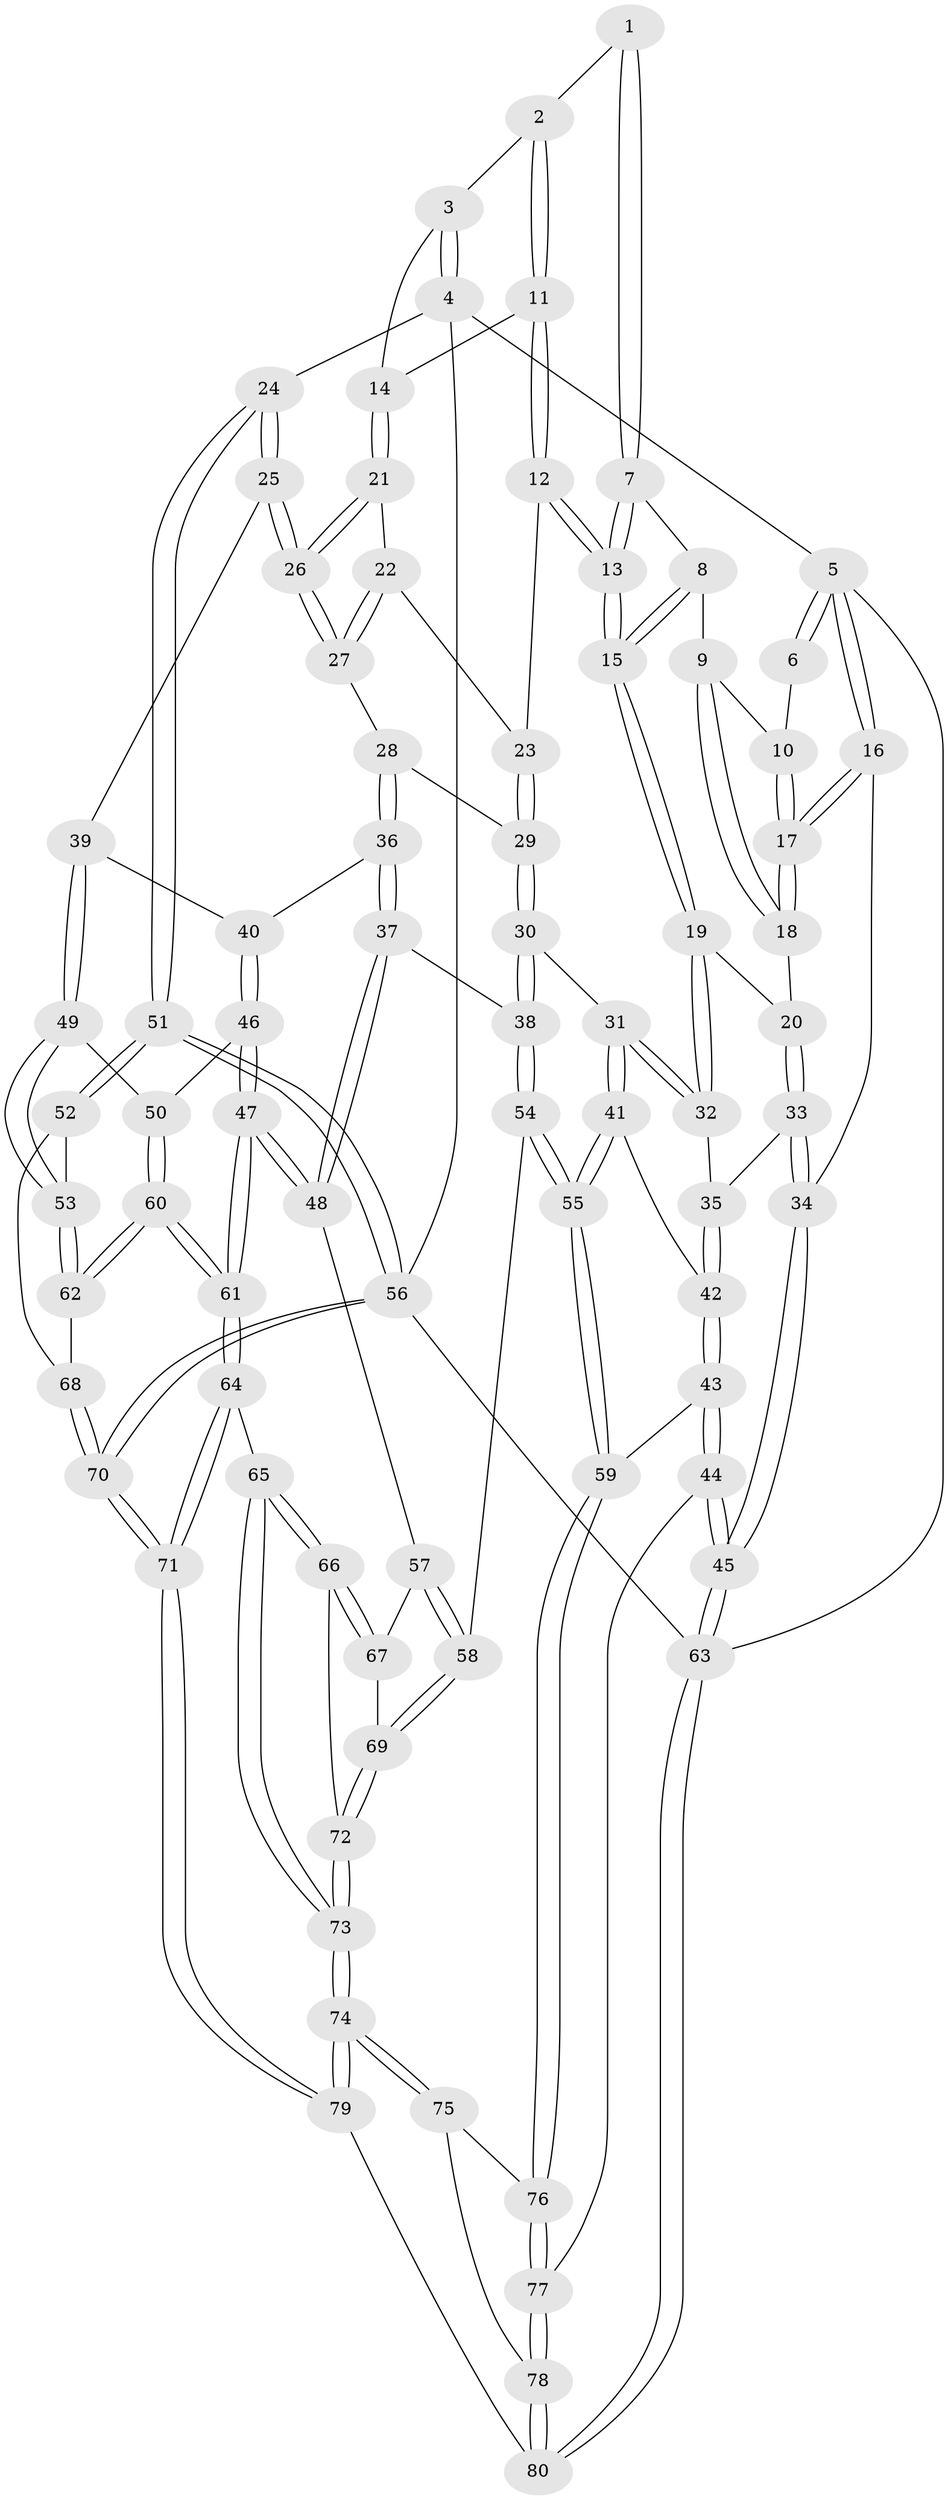 // coarse degree distribution, {4: 0.375, 5: 0.3, 9: 0.025, 2: 0.025, 3: 0.125, 6: 0.15}
// Generated by graph-tools (version 1.1) at 2025/21/03/04/25 18:21:07]
// undirected, 80 vertices, 197 edges
graph export_dot {
graph [start="1"]
  node [color=gray90,style=filled];
  1 [pos="+0.28736605956542277+0"];
  2 [pos="+0.44514130940404567+0"];
  3 [pos="+0.7410274780091267+0"];
  4 [pos="+1+0"];
  5 [pos="+0+0"];
  6 [pos="+0.09879753305779157+0"];
  7 [pos="+0.2710677784587449+0"];
  8 [pos="+0.12226015269957134+0.10386149906902621"];
  9 [pos="+0.08914258266902186+0.09987761714384465"];
  10 [pos="+0.08658380448463934+0.09804075231562019"];
  11 [pos="+0.437312850738451+0.1289635040776435"];
  12 [pos="+0.347935830084474+0.20190237894306234"];
  13 [pos="+0.3290866460899016+0.20631697875209962"];
  14 [pos="+0.6025956576112839+0.11399753886628547"];
  15 [pos="+0.30399292914487885+0.23005691417458138"];
  16 [pos="+0+0.11186298578292174"];
  17 [pos="+0+0.11255865499000911"];
  18 [pos="+0.07829435413042608+0.2193763046927856"];
  19 [pos="+0.2866013291094407+0.2694790771683"];
  20 [pos="+0.10028615936722203+0.2852887792485697"];
  21 [pos="+0.6042004046490486+0.11896091924042217"];
  22 [pos="+0.5641358228161167+0.25396433568709503"];
  23 [pos="+0.5091313739074592+0.2825310653778851"];
  24 [pos="+1+0.2561632760296964"];
  25 [pos="+0.9618500623693452+0.3213830556303906"];
  26 [pos="+0.8074410413620884+0.29993422496092587"];
  27 [pos="+0.6807803441168288+0.33258968818259615"];
  28 [pos="+0.6293089184566841+0.3819983280297932"];
  29 [pos="+0.5143312411146447+0.35237224662684713"];
  30 [pos="+0.4258844864677224+0.4806703069469847"];
  31 [pos="+0.3484176481683141+0.45994424328826056"];
  32 [pos="+0.2969232747566197+0.3530710945585945"];
  33 [pos="+0+0.41035475750585193"];
  34 [pos="+0+0.42857841643261735"];
  35 [pos="+0.07405626169485116+0.4593244230475937"];
  36 [pos="+0.605111290955501+0.48660836058531753"];
  37 [pos="+0.5154897707170057+0.5402397420736131"];
  38 [pos="+0.44078879270566484+0.49351227747964826"];
  39 [pos="+0.9466212036890013+0.34374394720678114"];
  40 [pos="+0.7266646901693427+0.5175379519838355"];
  41 [pos="+0.30178287301703866+0.5139705985719885"];
  42 [pos="+0.17181911841789269+0.5693049404896402"];
  43 [pos="+0.1514268763492628+0.6347312678299497"];
  44 [pos="+0+0.7854645406097698"];
  45 [pos="+0+0.8050634880183059"];
  46 [pos="+0.7214739950549589+0.6050015007876235"];
  47 [pos="+0.6654705702977074+0.7114482655857837"];
  48 [pos="+0.5493338193131927+0.6626547583027551"];
  49 [pos="+0.8742999717093392+0.6031175988700883"];
  50 [pos="+0.8115047963955806+0.6103493625290606"];
  51 [pos="+1+0.7480712189647861"];
  52 [pos="+0.9562836761672913+0.7195646443267371"];
  53 [pos="+0.891061397157448+0.703987868231438"];
  54 [pos="+0.34769928120584714+0.7513256752652206"];
  55 [pos="+0.3336721432646603+0.7523778168047242"];
  56 [pos="+1+1"];
  57 [pos="+0.5056375792805534+0.699236351245737"];
  58 [pos="+0.37750011464228894+0.7539489766627356"];
  59 [pos="+0.3151374732897608+0.7622648552076777"];
  60 [pos="+0.7371739733247363+0.7884625130683789"];
  61 [pos="+0.7217276726327363+0.7951233763829041"];
  62 [pos="+0.8036581968635241+0.762996434600892"];
  63 [pos="+0+1"];
  64 [pos="+0.713493762837825+0.8513712437240213"];
  65 [pos="+0.6173341443720488+0.8825556741408683"];
  66 [pos="+0.6009699793146585+0.8740051409028842"];
  67 [pos="+0.52446240340567+0.8301189698072404"];
  68 [pos="+0.9121181044977027+0.8394738036743192"];
  69 [pos="+0.4523086118487698+0.8621943763658231"];
  70 [pos="+1+1"];
  71 [pos="+0.9813235420871844+1"];
  72 [pos="+0.4530025047952416+0.8720235358008849"];
  73 [pos="+0.45540668671540346+1"];
  74 [pos="+0.429977694149634+1"];
  75 [pos="+0.33786780476641776+0.8900184317983643"];
  76 [pos="+0.309388905845141+0.7712671312175763"];
  77 [pos="+0.17221923768476946+0.8615092425709177"];
  78 [pos="+0.20423088442433773+0.9574256036225199"];
  79 [pos="+0.40716203247197746+1"];
  80 [pos="+0.2618956293838136+1"];
  1 -- 2;
  1 -- 7;
  1 -- 7;
  2 -- 3;
  2 -- 11;
  2 -- 11;
  3 -- 4;
  3 -- 4;
  3 -- 14;
  4 -- 5;
  4 -- 24;
  4 -- 56;
  5 -- 6;
  5 -- 6;
  5 -- 16;
  5 -- 16;
  5 -- 63;
  6 -- 10;
  7 -- 8;
  7 -- 13;
  7 -- 13;
  8 -- 9;
  8 -- 15;
  8 -- 15;
  9 -- 10;
  9 -- 18;
  9 -- 18;
  10 -- 17;
  10 -- 17;
  11 -- 12;
  11 -- 12;
  11 -- 14;
  12 -- 13;
  12 -- 13;
  12 -- 23;
  13 -- 15;
  13 -- 15;
  14 -- 21;
  14 -- 21;
  15 -- 19;
  15 -- 19;
  16 -- 17;
  16 -- 17;
  16 -- 34;
  17 -- 18;
  17 -- 18;
  18 -- 20;
  19 -- 20;
  19 -- 32;
  19 -- 32;
  20 -- 33;
  20 -- 33;
  21 -- 22;
  21 -- 26;
  21 -- 26;
  22 -- 23;
  22 -- 27;
  22 -- 27;
  23 -- 29;
  23 -- 29;
  24 -- 25;
  24 -- 25;
  24 -- 51;
  24 -- 51;
  25 -- 26;
  25 -- 26;
  25 -- 39;
  26 -- 27;
  26 -- 27;
  27 -- 28;
  28 -- 29;
  28 -- 36;
  28 -- 36;
  29 -- 30;
  29 -- 30;
  30 -- 31;
  30 -- 38;
  30 -- 38;
  31 -- 32;
  31 -- 32;
  31 -- 41;
  31 -- 41;
  32 -- 35;
  33 -- 34;
  33 -- 34;
  33 -- 35;
  34 -- 45;
  34 -- 45;
  35 -- 42;
  35 -- 42;
  36 -- 37;
  36 -- 37;
  36 -- 40;
  37 -- 38;
  37 -- 48;
  37 -- 48;
  38 -- 54;
  38 -- 54;
  39 -- 40;
  39 -- 49;
  39 -- 49;
  40 -- 46;
  40 -- 46;
  41 -- 42;
  41 -- 55;
  41 -- 55;
  42 -- 43;
  42 -- 43;
  43 -- 44;
  43 -- 44;
  43 -- 59;
  44 -- 45;
  44 -- 45;
  44 -- 77;
  45 -- 63;
  45 -- 63;
  46 -- 47;
  46 -- 47;
  46 -- 50;
  47 -- 48;
  47 -- 48;
  47 -- 61;
  47 -- 61;
  48 -- 57;
  49 -- 50;
  49 -- 53;
  49 -- 53;
  50 -- 60;
  50 -- 60;
  51 -- 52;
  51 -- 52;
  51 -- 56;
  51 -- 56;
  52 -- 53;
  52 -- 68;
  53 -- 62;
  53 -- 62;
  54 -- 55;
  54 -- 55;
  54 -- 58;
  55 -- 59;
  55 -- 59;
  56 -- 70;
  56 -- 70;
  56 -- 63;
  57 -- 58;
  57 -- 58;
  57 -- 67;
  58 -- 69;
  58 -- 69;
  59 -- 76;
  59 -- 76;
  60 -- 61;
  60 -- 61;
  60 -- 62;
  60 -- 62;
  61 -- 64;
  61 -- 64;
  62 -- 68;
  63 -- 80;
  63 -- 80;
  64 -- 65;
  64 -- 71;
  64 -- 71;
  65 -- 66;
  65 -- 66;
  65 -- 73;
  65 -- 73;
  66 -- 67;
  66 -- 67;
  66 -- 72;
  67 -- 69;
  68 -- 70;
  68 -- 70;
  69 -- 72;
  69 -- 72;
  70 -- 71;
  70 -- 71;
  71 -- 79;
  71 -- 79;
  72 -- 73;
  72 -- 73;
  73 -- 74;
  73 -- 74;
  74 -- 75;
  74 -- 75;
  74 -- 79;
  74 -- 79;
  75 -- 76;
  75 -- 78;
  76 -- 77;
  76 -- 77;
  77 -- 78;
  77 -- 78;
  78 -- 80;
  78 -- 80;
  79 -- 80;
}
